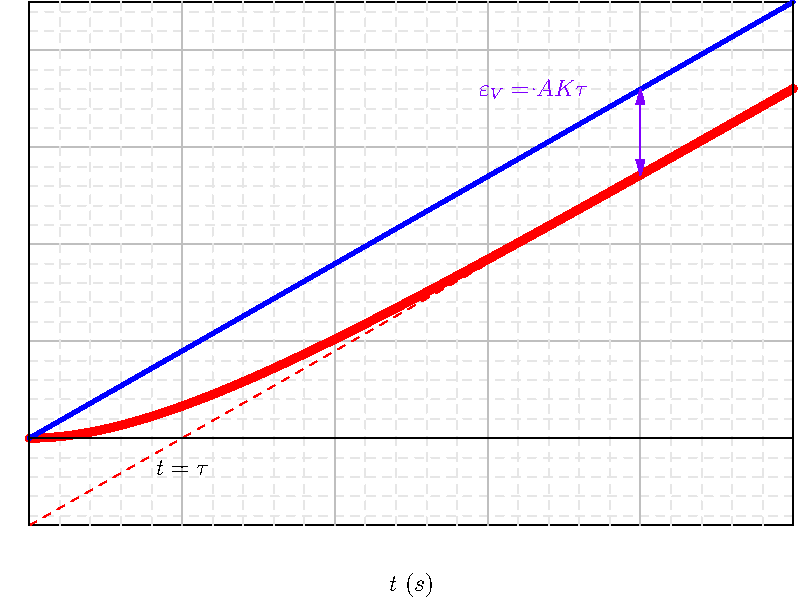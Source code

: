 import graph;

size(400,300,IgnoreAspect);

real xmin=0;
real xmax=5;
real ymin=0;
real ymax=1.2;

real incX = 1;
real incx = incX/5;
real incY = 1;
real incy = incY/5;


xlimits(xmin, xmax);
ylimits(ymin, ymax);

import graph;
real K = 0.9;
real E = 1;
real tau = 1;
real A = 1;

real f(real t){return (K*A)*(t-tau+tau*exp(-t/tau));}
path p=graph(f,0,5,operator ..);
draw(p,red+4bp);

real f2(real t){return (K*E*t/tau);}
path p2=graph(f2,0,5,operator ..);
draw(p2,blue+2bp);

real f3(real t){return (-0.9+(K*E*t/tau));}
path p3=graph(f3,0,5,operator ..);
draw(p3,red+dashed);

//xaxis("$t$ ($s$)", BottomTop(), Ticks(Label("$%.2f$",black), Step=incX, step=incx, pTick=mediumgray, ptick=lightgray+dashed, extend=true));
//yaxis("", LeftRight(), Ticks(Label("$%.2f$",black), Step=incY, step=incy, pTick=mediumgray, ptick=lightgray+dashed, extend=true));
xaxis("$t$ ($s$)", BottomTop(), Ticks(Label(" ",black), Step=incX, step=incx, pTick=mediumgray, ptick=lightgray+dashed, extend=true));
yaxis("", LeftRight(), Ticks(Label(" ",black), Step=incY, step=incy, pTick=mediumgray, ptick=lightgray+dashed, extend=true));


//yequals("",1,blue);

yequals("",ymin,black);
//yequals("",ymax,black);
xequals("",xmin,black);
xequals("",xmax,black);

//yequals("",1,black);



draw("$t=\tau$",(tau,-0.3),black);
//draw("$t=3\tau$",(3*tau,-0.1),black);
//draw("$0,63 K$",(-0.5,0.63*K),black);
//draw("$0,95 K$",(-0.5,0.95*K),black);
//draw("$K$",(-0.5,K+0.05),black);

//draw("$K/(e\tau)$",(-0.25,f(tau)),black);


//draw("$y(t)$",(1.5,0.1),blue);

//draw("$e(t)$",(8,1.05),black);
//draw("$s(t)$",(8,0.85),red);

pair a=(0,K*0.63);
pair b=(tau,f(tau));
pair c=(tau,0);
path pp=a--b--c;
//draw(pp,dashed);

pair d=(0,K);
pair e=(10,K);
path pp2=d--e;
//draw(pp2,dashed+red);

pair d=(0,0.95*K);
pair e=(3*tau,0.95*K);
pair f=(3*tau,00);
path pp2=d--e--f;
//draw(pp2,dashed+green);

pair g=(4,f(4));
pair h=(4,f2(4));
path pp3=g--h;
draw(pp3,purple,Arrow);
path pp4=h--g;
draw(pp4,purple,Arrow);

draw("$\varepsilon_V=AK\tau$",(3.3,3.6),purple);

add(scale(0.7)*legend(1),point(NE),5S+5W,UnFill);
//draw(graph(t,j),red+linewidth(2)+dotted,"Jerk ($mm/s^3$)");
